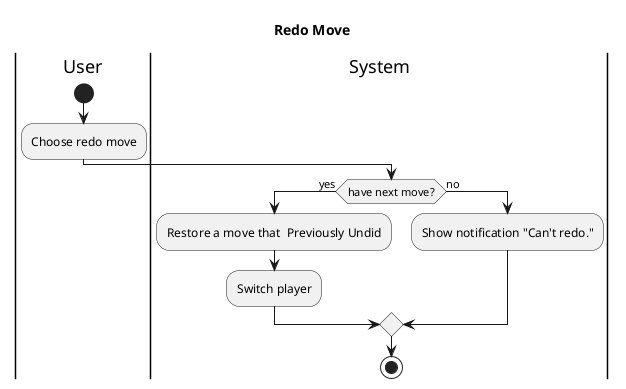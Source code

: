 @startuml "Activity diagram"
title "Redo Move"
|User|
start
:Choose redo move;
|System|
if (have next move?) then (yes)
    :Restore a move that  Previously Undid;
    :Switch player;
else (no)
    :Show notification "Can't redo.";
endif
stop
@enduml
